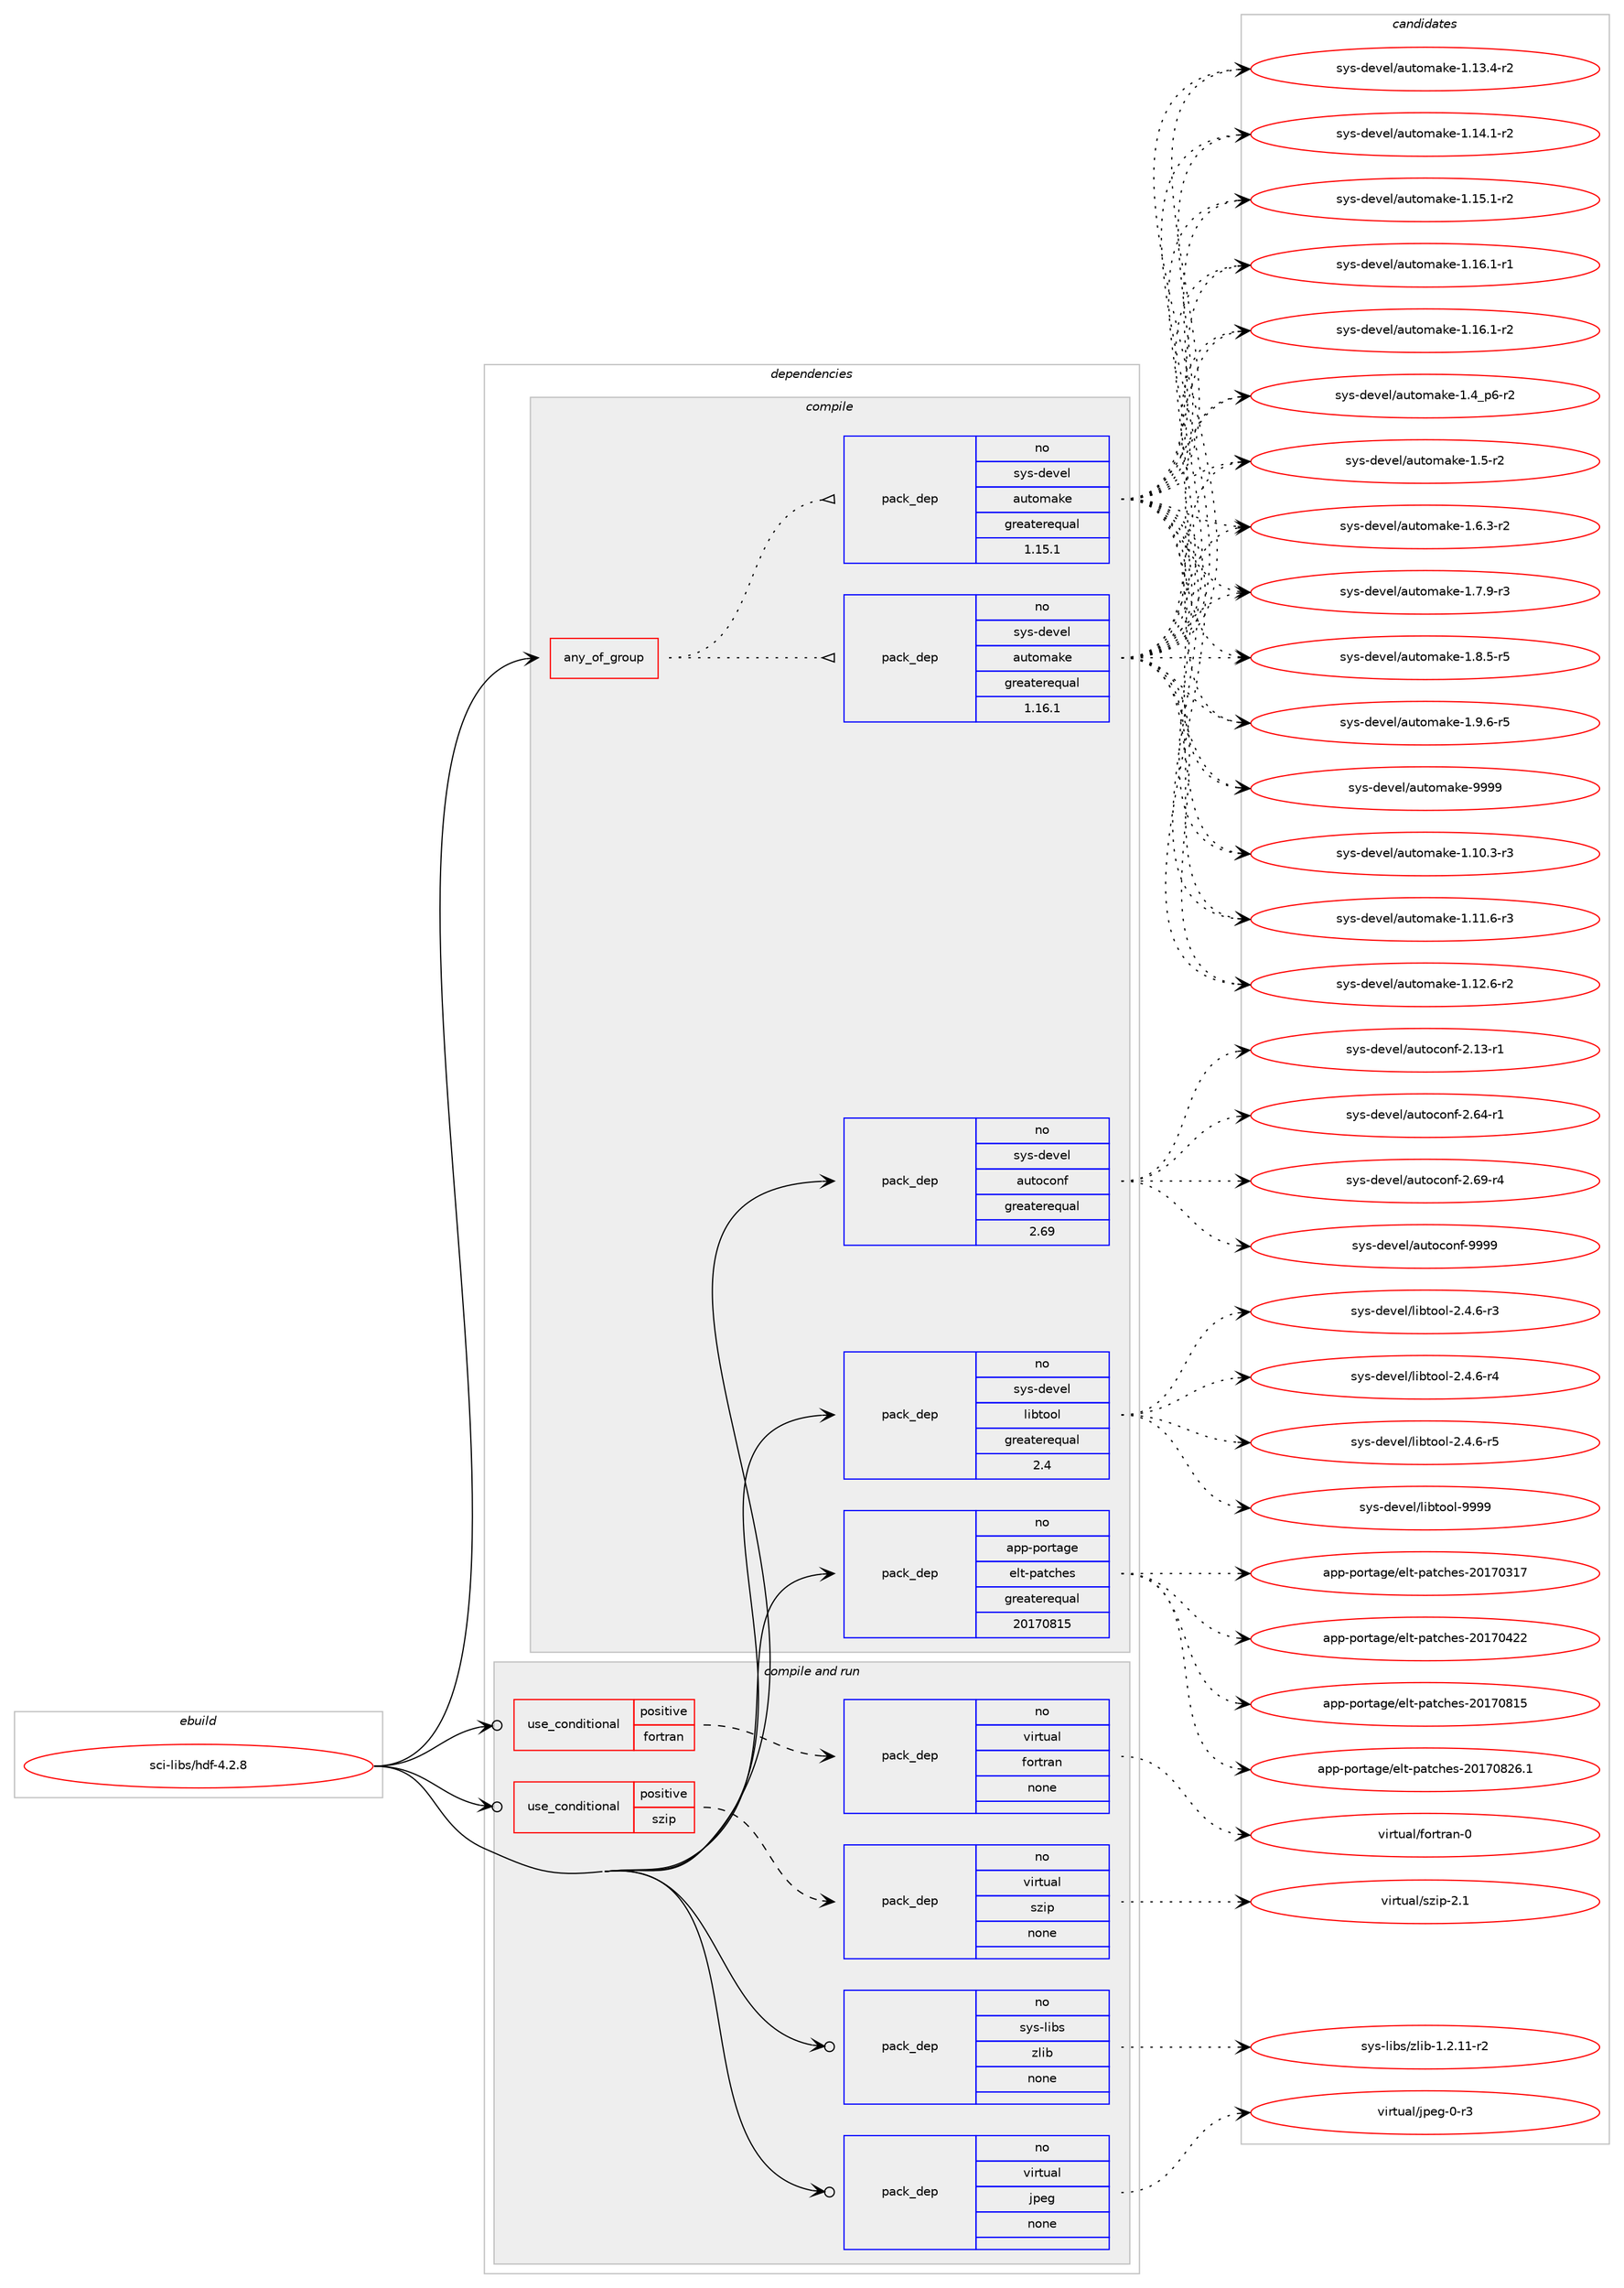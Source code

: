digraph prolog {

# *************
# Graph options
# *************

newrank=true;
concentrate=true;
compound=true;
graph [rankdir=LR,fontname=Helvetica,fontsize=10,ranksep=1.5];#, ranksep=2.5, nodesep=0.2];
edge  [arrowhead=vee];
node  [fontname=Helvetica,fontsize=10];

# **********
# The ebuild
# **********

subgraph cluster_leftcol {
color=gray;
label=<<i>ebuild</i>>;
id [label="sci-libs/hdf-4.2.8", color=red, width=4, href="../sci-libs/hdf-4.2.8.svg"];
}

# ****************
# The dependencies
# ****************

subgraph cluster_midcol {
color=gray;
label=<<i>dependencies</i>>;
subgraph cluster_compile {
fillcolor="#eeeeee";
style=filled;
label=<<i>compile</i>>;
subgraph any14630 {
dependency857232 [label=<<TABLE BORDER="0" CELLBORDER="1" CELLSPACING="0" CELLPADDING="4"><TR><TD CELLPADDING="10">any_of_group</TD></TR></TABLE>>, shape=none, color=red];subgraph pack633965 {
dependency857233 [label=<<TABLE BORDER="0" CELLBORDER="1" CELLSPACING="0" CELLPADDING="4" WIDTH="220"><TR><TD ROWSPAN="6" CELLPADDING="30">pack_dep</TD></TR><TR><TD WIDTH="110">no</TD></TR><TR><TD>sys-devel</TD></TR><TR><TD>automake</TD></TR><TR><TD>greaterequal</TD></TR><TR><TD>1.16.1</TD></TR></TABLE>>, shape=none, color=blue];
}
dependency857232:e -> dependency857233:w [weight=20,style="dotted",arrowhead="oinv"];
subgraph pack633966 {
dependency857234 [label=<<TABLE BORDER="0" CELLBORDER="1" CELLSPACING="0" CELLPADDING="4" WIDTH="220"><TR><TD ROWSPAN="6" CELLPADDING="30">pack_dep</TD></TR><TR><TD WIDTH="110">no</TD></TR><TR><TD>sys-devel</TD></TR><TR><TD>automake</TD></TR><TR><TD>greaterequal</TD></TR><TR><TD>1.15.1</TD></TR></TABLE>>, shape=none, color=blue];
}
dependency857232:e -> dependency857234:w [weight=20,style="dotted",arrowhead="oinv"];
}
id:e -> dependency857232:w [weight=20,style="solid",arrowhead="vee"];
subgraph pack633967 {
dependency857235 [label=<<TABLE BORDER="0" CELLBORDER="1" CELLSPACING="0" CELLPADDING="4" WIDTH="220"><TR><TD ROWSPAN="6" CELLPADDING="30">pack_dep</TD></TR><TR><TD WIDTH="110">no</TD></TR><TR><TD>app-portage</TD></TR><TR><TD>elt-patches</TD></TR><TR><TD>greaterequal</TD></TR><TR><TD>20170815</TD></TR></TABLE>>, shape=none, color=blue];
}
id:e -> dependency857235:w [weight=20,style="solid",arrowhead="vee"];
subgraph pack633968 {
dependency857236 [label=<<TABLE BORDER="0" CELLBORDER="1" CELLSPACING="0" CELLPADDING="4" WIDTH="220"><TR><TD ROWSPAN="6" CELLPADDING="30">pack_dep</TD></TR><TR><TD WIDTH="110">no</TD></TR><TR><TD>sys-devel</TD></TR><TR><TD>autoconf</TD></TR><TR><TD>greaterequal</TD></TR><TR><TD>2.69</TD></TR></TABLE>>, shape=none, color=blue];
}
id:e -> dependency857236:w [weight=20,style="solid",arrowhead="vee"];
subgraph pack633969 {
dependency857237 [label=<<TABLE BORDER="0" CELLBORDER="1" CELLSPACING="0" CELLPADDING="4" WIDTH="220"><TR><TD ROWSPAN="6" CELLPADDING="30">pack_dep</TD></TR><TR><TD WIDTH="110">no</TD></TR><TR><TD>sys-devel</TD></TR><TR><TD>libtool</TD></TR><TR><TD>greaterequal</TD></TR><TR><TD>2.4</TD></TR></TABLE>>, shape=none, color=blue];
}
id:e -> dependency857237:w [weight=20,style="solid",arrowhead="vee"];
}
subgraph cluster_compileandrun {
fillcolor="#eeeeee";
style=filled;
label=<<i>compile and run</i>>;
subgraph cond208128 {
dependency857238 [label=<<TABLE BORDER="0" CELLBORDER="1" CELLSPACING="0" CELLPADDING="4"><TR><TD ROWSPAN="3" CELLPADDING="10">use_conditional</TD></TR><TR><TD>positive</TD></TR><TR><TD>fortran</TD></TR></TABLE>>, shape=none, color=red];
subgraph pack633970 {
dependency857239 [label=<<TABLE BORDER="0" CELLBORDER="1" CELLSPACING="0" CELLPADDING="4" WIDTH="220"><TR><TD ROWSPAN="6" CELLPADDING="30">pack_dep</TD></TR><TR><TD WIDTH="110">no</TD></TR><TR><TD>virtual</TD></TR><TR><TD>fortran</TD></TR><TR><TD>none</TD></TR><TR><TD></TD></TR></TABLE>>, shape=none, color=blue];
}
dependency857238:e -> dependency857239:w [weight=20,style="dashed",arrowhead="vee"];
}
id:e -> dependency857238:w [weight=20,style="solid",arrowhead="odotvee"];
subgraph cond208129 {
dependency857240 [label=<<TABLE BORDER="0" CELLBORDER="1" CELLSPACING="0" CELLPADDING="4"><TR><TD ROWSPAN="3" CELLPADDING="10">use_conditional</TD></TR><TR><TD>positive</TD></TR><TR><TD>szip</TD></TR></TABLE>>, shape=none, color=red];
subgraph pack633971 {
dependency857241 [label=<<TABLE BORDER="0" CELLBORDER="1" CELLSPACING="0" CELLPADDING="4" WIDTH="220"><TR><TD ROWSPAN="6" CELLPADDING="30">pack_dep</TD></TR><TR><TD WIDTH="110">no</TD></TR><TR><TD>virtual</TD></TR><TR><TD>szip</TD></TR><TR><TD>none</TD></TR><TR><TD></TD></TR></TABLE>>, shape=none, color=blue];
}
dependency857240:e -> dependency857241:w [weight=20,style="dashed",arrowhead="vee"];
}
id:e -> dependency857240:w [weight=20,style="solid",arrowhead="odotvee"];
subgraph pack633972 {
dependency857242 [label=<<TABLE BORDER="0" CELLBORDER="1" CELLSPACING="0" CELLPADDING="4" WIDTH="220"><TR><TD ROWSPAN="6" CELLPADDING="30">pack_dep</TD></TR><TR><TD WIDTH="110">no</TD></TR><TR><TD>sys-libs</TD></TR><TR><TD>zlib</TD></TR><TR><TD>none</TD></TR><TR><TD></TD></TR></TABLE>>, shape=none, color=blue];
}
id:e -> dependency857242:w [weight=20,style="solid",arrowhead="odotvee"];
subgraph pack633973 {
dependency857243 [label=<<TABLE BORDER="0" CELLBORDER="1" CELLSPACING="0" CELLPADDING="4" WIDTH="220"><TR><TD ROWSPAN="6" CELLPADDING="30">pack_dep</TD></TR><TR><TD WIDTH="110">no</TD></TR><TR><TD>virtual</TD></TR><TR><TD>jpeg</TD></TR><TR><TD>none</TD></TR><TR><TD></TD></TR></TABLE>>, shape=none, color=blue];
}
id:e -> dependency857243:w [weight=20,style="solid",arrowhead="odotvee"];
}
subgraph cluster_run {
fillcolor="#eeeeee";
style=filled;
label=<<i>run</i>>;
}
}

# **************
# The candidates
# **************

subgraph cluster_choices {
rank=same;
color=gray;
label=<<i>candidates</i>>;

subgraph choice633965 {
color=black;
nodesep=1;
choice11512111545100101118101108479711711611110997107101454946494846514511451 [label="sys-devel/automake-1.10.3-r3", color=red, width=4,href="../sys-devel/automake-1.10.3-r3.svg"];
choice11512111545100101118101108479711711611110997107101454946494946544511451 [label="sys-devel/automake-1.11.6-r3", color=red, width=4,href="../sys-devel/automake-1.11.6-r3.svg"];
choice11512111545100101118101108479711711611110997107101454946495046544511450 [label="sys-devel/automake-1.12.6-r2", color=red, width=4,href="../sys-devel/automake-1.12.6-r2.svg"];
choice11512111545100101118101108479711711611110997107101454946495146524511450 [label="sys-devel/automake-1.13.4-r2", color=red, width=4,href="../sys-devel/automake-1.13.4-r2.svg"];
choice11512111545100101118101108479711711611110997107101454946495246494511450 [label="sys-devel/automake-1.14.1-r2", color=red, width=4,href="../sys-devel/automake-1.14.1-r2.svg"];
choice11512111545100101118101108479711711611110997107101454946495346494511450 [label="sys-devel/automake-1.15.1-r2", color=red, width=4,href="../sys-devel/automake-1.15.1-r2.svg"];
choice11512111545100101118101108479711711611110997107101454946495446494511449 [label="sys-devel/automake-1.16.1-r1", color=red, width=4,href="../sys-devel/automake-1.16.1-r1.svg"];
choice11512111545100101118101108479711711611110997107101454946495446494511450 [label="sys-devel/automake-1.16.1-r2", color=red, width=4,href="../sys-devel/automake-1.16.1-r2.svg"];
choice115121115451001011181011084797117116111109971071014549465295112544511450 [label="sys-devel/automake-1.4_p6-r2", color=red, width=4,href="../sys-devel/automake-1.4_p6-r2.svg"];
choice11512111545100101118101108479711711611110997107101454946534511450 [label="sys-devel/automake-1.5-r2", color=red, width=4,href="../sys-devel/automake-1.5-r2.svg"];
choice115121115451001011181011084797117116111109971071014549465446514511450 [label="sys-devel/automake-1.6.3-r2", color=red, width=4,href="../sys-devel/automake-1.6.3-r2.svg"];
choice115121115451001011181011084797117116111109971071014549465546574511451 [label="sys-devel/automake-1.7.9-r3", color=red, width=4,href="../sys-devel/automake-1.7.9-r3.svg"];
choice115121115451001011181011084797117116111109971071014549465646534511453 [label="sys-devel/automake-1.8.5-r5", color=red, width=4,href="../sys-devel/automake-1.8.5-r5.svg"];
choice115121115451001011181011084797117116111109971071014549465746544511453 [label="sys-devel/automake-1.9.6-r5", color=red, width=4,href="../sys-devel/automake-1.9.6-r5.svg"];
choice115121115451001011181011084797117116111109971071014557575757 [label="sys-devel/automake-9999", color=red, width=4,href="../sys-devel/automake-9999.svg"];
dependency857233:e -> choice11512111545100101118101108479711711611110997107101454946494846514511451:w [style=dotted,weight="100"];
dependency857233:e -> choice11512111545100101118101108479711711611110997107101454946494946544511451:w [style=dotted,weight="100"];
dependency857233:e -> choice11512111545100101118101108479711711611110997107101454946495046544511450:w [style=dotted,weight="100"];
dependency857233:e -> choice11512111545100101118101108479711711611110997107101454946495146524511450:w [style=dotted,weight="100"];
dependency857233:e -> choice11512111545100101118101108479711711611110997107101454946495246494511450:w [style=dotted,weight="100"];
dependency857233:e -> choice11512111545100101118101108479711711611110997107101454946495346494511450:w [style=dotted,weight="100"];
dependency857233:e -> choice11512111545100101118101108479711711611110997107101454946495446494511449:w [style=dotted,weight="100"];
dependency857233:e -> choice11512111545100101118101108479711711611110997107101454946495446494511450:w [style=dotted,weight="100"];
dependency857233:e -> choice115121115451001011181011084797117116111109971071014549465295112544511450:w [style=dotted,weight="100"];
dependency857233:e -> choice11512111545100101118101108479711711611110997107101454946534511450:w [style=dotted,weight="100"];
dependency857233:e -> choice115121115451001011181011084797117116111109971071014549465446514511450:w [style=dotted,weight="100"];
dependency857233:e -> choice115121115451001011181011084797117116111109971071014549465546574511451:w [style=dotted,weight="100"];
dependency857233:e -> choice115121115451001011181011084797117116111109971071014549465646534511453:w [style=dotted,weight="100"];
dependency857233:e -> choice115121115451001011181011084797117116111109971071014549465746544511453:w [style=dotted,weight="100"];
dependency857233:e -> choice115121115451001011181011084797117116111109971071014557575757:w [style=dotted,weight="100"];
}
subgraph choice633966 {
color=black;
nodesep=1;
choice11512111545100101118101108479711711611110997107101454946494846514511451 [label="sys-devel/automake-1.10.3-r3", color=red, width=4,href="../sys-devel/automake-1.10.3-r3.svg"];
choice11512111545100101118101108479711711611110997107101454946494946544511451 [label="sys-devel/automake-1.11.6-r3", color=red, width=4,href="../sys-devel/automake-1.11.6-r3.svg"];
choice11512111545100101118101108479711711611110997107101454946495046544511450 [label="sys-devel/automake-1.12.6-r2", color=red, width=4,href="../sys-devel/automake-1.12.6-r2.svg"];
choice11512111545100101118101108479711711611110997107101454946495146524511450 [label="sys-devel/automake-1.13.4-r2", color=red, width=4,href="../sys-devel/automake-1.13.4-r2.svg"];
choice11512111545100101118101108479711711611110997107101454946495246494511450 [label="sys-devel/automake-1.14.1-r2", color=red, width=4,href="../sys-devel/automake-1.14.1-r2.svg"];
choice11512111545100101118101108479711711611110997107101454946495346494511450 [label="sys-devel/automake-1.15.1-r2", color=red, width=4,href="../sys-devel/automake-1.15.1-r2.svg"];
choice11512111545100101118101108479711711611110997107101454946495446494511449 [label="sys-devel/automake-1.16.1-r1", color=red, width=4,href="../sys-devel/automake-1.16.1-r1.svg"];
choice11512111545100101118101108479711711611110997107101454946495446494511450 [label="sys-devel/automake-1.16.1-r2", color=red, width=4,href="../sys-devel/automake-1.16.1-r2.svg"];
choice115121115451001011181011084797117116111109971071014549465295112544511450 [label="sys-devel/automake-1.4_p6-r2", color=red, width=4,href="../sys-devel/automake-1.4_p6-r2.svg"];
choice11512111545100101118101108479711711611110997107101454946534511450 [label="sys-devel/automake-1.5-r2", color=red, width=4,href="../sys-devel/automake-1.5-r2.svg"];
choice115121115451001011181011084797117116111109971071014549465446514511450 [label="sys-devel/automake-1.6.3-r2", color=red, width=4,href="../sys-devel/automake-1.6.3-r2.svg"];
choice115121115451001011181011084797117116111109971071014549465546574511451 [label="sys-devel/automake-1.7.9-r3", color=red, width=4,href="../sys-devel/automake-1.7.9-r3.svg"];
choice115121115451001011181011084797117116111109971071014549465646534511453 [label="sys-devel/automake-1.8.5-r5", color=red, width=4,href="../sys-devel/automake-1.8.5-r5.svg"];
choice115121115451001011181011084797117116111109971071014549465746544511453 [label="sys-devel/automake-1.9.6-r5", color=red, width=4,href="../sys-devel/automake-1.9.6-r5.svg"];
choice115121115451001011181011084797117116111109971071014557575757 [label="sys-devel/automake-9999", color=red, width=4,href="../sys-devel/automake-9999.svg"];
dependency857234:e -> choice11512111545100101118101108479711711611110997107101454946494846514511451:w [style=dotted,weight="100"];
dependency857234:e -> choice11512111545100101118101108479711711611110997107101454946494946544511451:w [style=dotted,weight="100"];
dependency857234:e -> choice11512111545100101118101108479711711611110997107101454946495046544511450:w [style=dotted,weight="100"];
dependency857234:e -> choice11512111545100101118101108479711711611110997107101454946495146524511450:w [style=dotted,weight="100"];
dependency857234:e -> choice11512111545100101118101108479711711611110997107101454946495246494511450:w [style=dotted,weight="100"];
dependency857234:e -> choice11512111545100101118101108479711711611110997107101454946495346494511450:w [style=dotted,weight="100"];
dependency857234:e -> choice11512111545100101118101108479711711611110997107101454946495446494511449:w [style=dotted,weight="100"];
dependency857234:e -> choice11512111545100101118101108479711711611110997107101454946495446494511450:w [style=dotted,weight="100"];
dependency857234:e -> choice115121115451001011181011084797117116111109971071014549465295112544511450:w [style=dotted,weight="100"];
dependency857234:e -> choice11512111545100101118101108479711711611110997107101454946534511450:w [style=dotted,weight="100"];
dependency857234:e -> choice115121115451001011181011084797117116111109971071014549465446514511450:w [style=dotted,weight="100"];
dependency857234:e -> choice115121115451001011181011084797117116111109971071014549465546574511451:w [style=dotted,weight="100"];
dependency857234:e -> choice115121115451001011181011084797117116111109971071014549465646534511453:w [style=dotted,weight="100"];
dependency857234:e -> choice115121115451001011181011084797117116111109971071014549465746544511453:w [style=dotted,weight="100"];
dependency857234:e -> choice115121115451001011181011084797117116111109971071014557575757:w [style=dotted,weight="100"];
}
subgraph choice633967 {
color=black;
nodesep=1;
choice97112112451121111141169710310147101108116451129711699104101115455048495548514955 [label="app-portage/elt-patches-20170317", color=red, width=4,href="../app-portage/elt-patches-20170317.svg"];
choice97112112451121111141169710310147101108116451129711699104101115455048495548525050 [label="app-portage/elt-patches-20170422", color=red, width=4,href="../app-portage/elt-patches-20170422.svg"];
choice97112112451121111141169710310147101108116451129711699104101115455048495548564953 [label="app-portage/elt-patches-20170815", color=red, width=4,href="../app-portage/elt-patches-20170815.svg"];
choice971121124511211111411697103101471011081164511297116991041011154550484955485650544649 [label="app-portage/elt-patches-20170826.1", color=red, width=4,href="../app-portage/elt-patches-20170826.1.svg"];
dependency857235:e -> choice97112112451121111141169710310147101108116451129711699104101115455048495548514955:w [style=dotted,weight="100"];
dependency857235:e -> choice97112112451121111141169710310147101108116451129711699104101115455048495548525050:w [style=dotted,weight="100"];
dependency857235:e -> choice97112112451121111141169710310147101108116451129711699104101115455048495548564953:w [style=dotted,weight="100"];
dependency857235:e -> choice971121124511211111411697103101471011081164511297116991041011154550484955485650544649:w [style=dotted,weight="100"];
}
subgraph choice633968 {
color=black;
nodesep=1;
choice1151211154510010111810110847971171161119911111010245504649514511449 [label="sys-devel/autoconf-2.13-r1", color=red, width=4,href="../sys-devel/autoconf-2.13-r1.svg"];
choice1151211154510010111810110847971171161119911111010245504654524511449 [label="sys-devel/autoconf-2.64-r1", color=red, width=4,href="../sys-devel/autoconf-2.64-r1.svg"];
choice1151211154510010111810110847971171161119911111010245504654574511452 [label="sys-devel/autoconf-2.69-r4", color=red, width=4,href="../sys-devel/autoconf-2.69-r4.svg"];
choice115121115451001011181011084797117116111991111101024557575757 [label="sys-devel/autoconf-9999", color=red, width=4,href="../sys-devel/autoconf-9999.svg"];
dependency857236:e -> choice1151211154510010111810110847971171161119911111010245504649514511449:w [style=dotted,weight="100"];
dependency857236:e -> choice1151211154510010111810110847971171161119911111010245504654524511449:w [style=dotted,weight="100"];
dependency857236:e -> choice1151211154510010111810110847971171161119911111010245504654574511452:w [style=dotted,weight="100"];
dependency857236:e -> choice115121115451001011181011084797117116111991111101024557575757:w [style=dotted,weight="100"];
}
subgraph choice633969 {
color=black;
nodesep=1;
choice1151211154510010111810110847108105981161111111084550465246544511451 [label="sys-devel/libtool-2.4.6-r3", color=red, width=4,href="../sys-devel/libtool-2.4.6-r3.svg"];
choice1151211154510010111810110847108105981161111111084550465246544511452 [label="sys-devel/libtool-2.4.6-r4", color=red, width=4,href="../sys-devel/libtool-2.4.6-r4.svg"];
choice1151211154510010111810110847108105981161111111084550465246544511453 [label="sys-devel/libtool-2.4.6-r5", color=red, width=4,href="../sys-devel/libtool-2.4.6-r5.svg"];
choice1151211154510010111810110847108105981161111111084557575757 [label="sys-devel/libtool-9999", color=red, width=4,href="../sys-devel/libtool-9999.svg"];
dependency857237:e -> choice1151211154510010111810110847108105981161111111084550465246544511451:w [style=dotted,weight="100"];
dependency857237:e -> choice1151211154510010111810110847108105981161111111084550465246544511452:w [style=dotted,weight="100"];
dependency857237:e -> choice1151211154510010111810110847108105981161111111084550465246544511453:w [style=dotted,weight="100"];
dependency857237:e -> choice1151211154510010111810110847108105981161111111084557575757:w [style=dotted,weight="100"];
}
subgraph choice633970 {
color=black;
nodesep=1;
choice1181051141161179710847102111114116114971104548 [label="virtual/fortran-0", color=red, width=4,href="../virtual/fortran-0.svg"];
dependency857239:e -> choice1181051141161179710847102111114116114971104548:w [style=dotted,weight="100"];
}
subgraph choice633971 {
color=black;
nodesep=1;
choice118105114116117971084711512210511245504649 [label="virtual/szip-2.1", color=red, width=4,href="../virtual/szip-2.1.svg"];
dependency857241:e -> choice118105114116117971084711512210511245504649:w [style=dotted,weight="100"];
}
subgraph choice633972 {
color=black;
nodesep=1;
choice11512111545108105981154712210810598454946504649494511450 [label="sys-libs/zlib-1.2.11-r2", color=red, width=4,href="../sys-libs/zlib-1.2.11-r2.svg"];
dependency857242:e -> choice11512111545108105981154712210810598454946504649494511450:w [style=dotted,weight="100"];
}
subgraph choice633973 {
color=black;
nodesep=1;
choice118105114116117971084710611210110345484511451 [label="virtual/jpeg-0-r3", color=red, width=4,href="../virtual/jpeg-0-r3.svg"];
dependency857243:e -> choice118105114116117971084710611210110345484511451:w [style=dotted,weight="100"];
}
}

}
